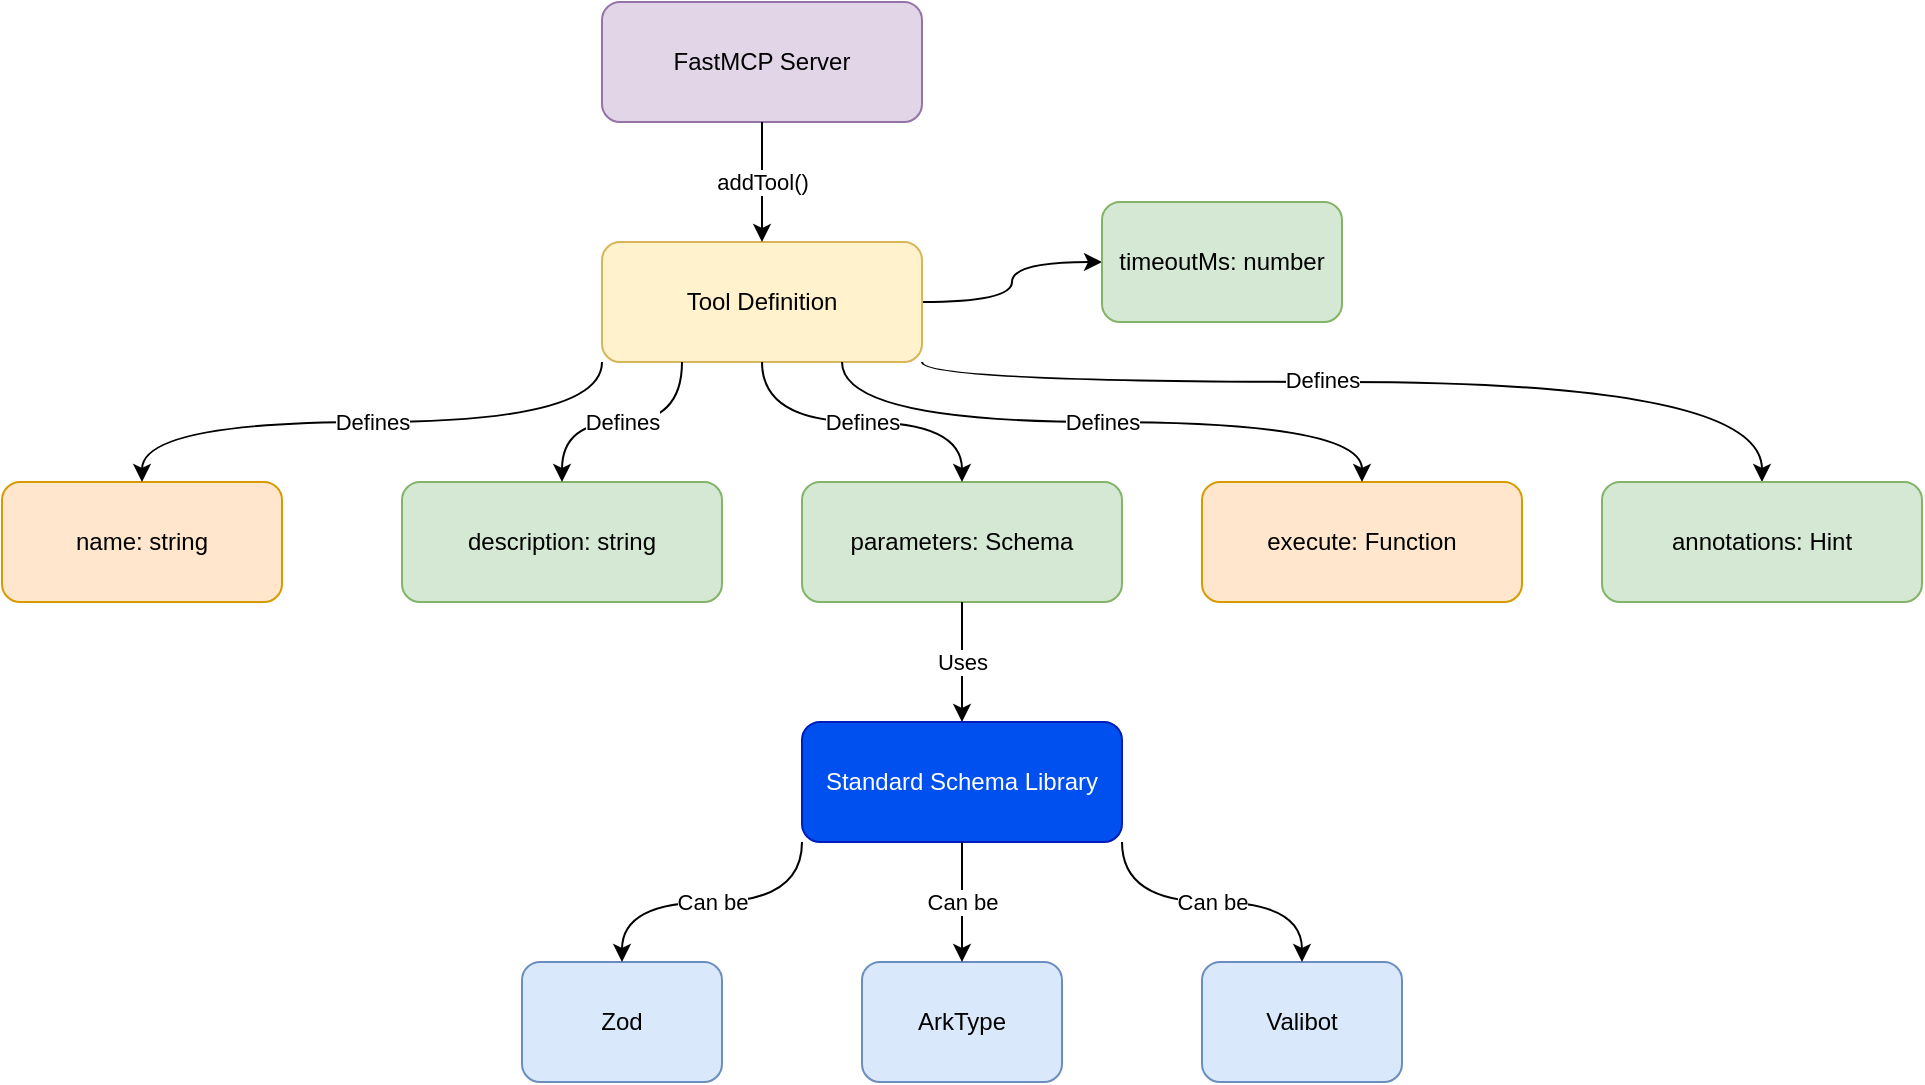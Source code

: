 <mxfile version="25.0.2" pages="3">
  <diagram name="Page-1" id="oFYBXz-C6Lq4bo9cLhtk">
    <mxGraphModel dx="1223" dy="941" grid="1" gridSize="10" guides="1" tooltips="1" connect="1" arrows="1" fold="1" page="1" pageScale="1" pageWidth="827" pageHeight="1169" math="0" shadow="0">
      <root>
        <mxCell id="0" />
        <mxCell id="1" parent="0" />
        <mxCell id="LUWn8Qhrm_A89FovEUzb-1" value="FastMCP Server" style="rounded=1;whiteSpace=wrap;html=1;fillColor=#e1d5e7;strokeColor=#9673a6;" vertex="1" parent="1">
          <mxGeometry x="340" y="40" width="160" height="60" as="geometry" />
        </mxCell>
        <mxCell id="LUWn8Qhrm_A89FovEUzb-22" style="edgeStyle=orthogonalEdgeStyle;rounded=0;orthogonalLoop=1;jettySize=auto;html=1;exitX=1;exitY=1;exitDx=0;exitDy=0;curved=1;" edge="1" parent="1" source="LUWn8Qhrm_A89FovEUzb-2" target="LUWn8Qhrm_A89FovEUzb-21">
          <mxGeometry relative="1" as="geometry">
            <Array as="points">
              <mxPoint x="500" y="230" />
              <mxPoint x="920" y="230" />
            </Array>
          </mxGeometry>
        </mxCell>
        <mxCell id="LUWn8Qhrm_A89FovEUzb-23" value="Defines" style="edgeLabel;html=1;align=center;verticalAlign=middle;resizable=0;points=[];" vertex="1" connectable="0" parent="LUWn8Qhrm_A89FovEUzb-22">
          <mxGeometry x="-0.126" y="1" relative="1" as="geometry">
            <mxPoint as="offset" />
          </mxGeometry>
        </mxCell>
        <mxCell id="LUWn8Qhrm_A89FovEUzb-26" style="edgeStyle=orthogonalEdgeStyle;rounded=0;orthogonalLoop=1;jettySize=auto;html=1;exitX=1;exitY=0.5;exitDx=0;exitDy=0;curved=1;" edge="1" parent="1" source="LUWn8Qhrm_A89FovEUzb-2" target="LUWn8Qhrm_A89FovEUzb-25">
          <mxGeometry relative="1" as="geometry" />
        </mxCell>
        <mxCell id="LUWn8Qhrm_A89FovEUzb-2" value="Tool Definition" style="rounded=1;whiteSpace=wrap;html=1;fillColor=#fff2cc;strokeColor=#d6b656;" vertex="1" parent="1">
          <mxGeometry x="340" y="160" width="160" height="60" as="geometry" />
        </mxCell>
        <mxCell id="LUWn8Qhrm_A89FovEUzb-3" value="name: string" style="rounded=1;whiteSpace=wrap;html=1;fillColor=#ffe6cc;strokeColor=#d79b00;" vertex="1" parent="1">
          <mxGeometry x="40" y="280" width="140" height="60" as="geometry" />
        </mxCell>
        <mxCell id="LUWn8Qhrm_A89FovEUzb-4" value="description: string" style="rounded=1;whiteSpace=wrap;html=1;fillColor=#d5e8d4;strokeColor=#82b366;" vertex="1" parent="1">
          <mxGeometry x="240" y="280" width="160" height="60" as="geometry" />
        </mxCell>
        <mxCell id="LUWn8Qhrm_A89FovEUzb-5" value="parameters: Schema" style="rounded=1;whiteSpace=wrap;html=1;fillColor=#d5e8d4;strokeColor=#82b366;" vertex="1" parent="1">
          <mxGeometry x="440" y="280" width="160" height="60" as="geometry" />
        </mxCell>
        <mxCell id="LUWn8Qhrm_A89FovEUzb-6" value="execute: Function" style="rounded=1;whiteSpace=wrap;html=1;fillColor=#ffe6cc;strokeColor=#d79b00;" vertex="1" parent="1">
          <mxGeometry x="640" y="280" width="160" height="60" as="geometry" />
        </mxCell>
        <mxCell id="LUWn8Qhrm_A89FovEUzb-7" value="Standard Schema Library" style="rounded=1;whiteSpace=wrap;html=1;fillColor=#0050ef;strokeColor=#001DBC;fontColor=#ffffff;" vertex="1" parent="1">
          <mxGeometry x="440" y="400" width="160" height="60" as="geometry" />
        </mxCell>
        <mxCell id="LUWn8Qhrm_A89FovEUzb-8" value="Zod" style="rounded=1;whiteSpace=wrap;html=1;fillColor=#dae8fc;strokeColor=#6c8ebf;" vertex="1" parent="1">
          <mxGeometry x="300" y="520" width="100" height="60" as="geometry" />
        </mxCell>
        <mxCell id="LUWn8Qhrm_A89FovEUzb-9" value="ArkType" style="rounded=1;whiteSpace=wrap;html=1;fillColor=#dae8fc;strokeColor=#6c8ebf;" vertex="1" parent="1">
          <mxGeometry x="470" y="520" width="100" height="60" as="geometry" />
        </mxCell>
        <mxCell id="LUWn8Qhrm_A89FovEUzb-10" value="Valibot" style="rounded=1;whiteSpace=wrap;html=1;fillColor=#dae8fc;strokeColor=#6c8ebf;" vertex="1" parent="1">
          <mxGeometry x="640" y="520" width="100" height="60" as="geometry" />
        </mxCell>
        <mxCell id="LUWn8Qhrm_A89FovEUzb-11" value="addTool()" style="edgeStyle=orthogonalEdgeStyle;curved=1;rounded=0;orthogonalLoop=1;jettySize=auto;html=1;exitX=0.5;exitY=1;exitDx=0;exitDy=0;entryX=0.5;entryY=0;entryDx=0;entryDy=0;" edge="1" parent="1" source="LUWn8Qhrm_A89FovEUzb-1" target="LUWn8Qhrm_A89FovEUzb-2">
          <mxGeometry relative="1" as="geometry" />
        </mxCell>
        <mxCell id="LUWn8Qhrm_A89FovEUzb-12" value="Defines" style="edgeStyle=orthogonalEdgeStyle;curved=1;rounded=0;orthogonalLoop=1;jettySize=auto;html=1;exitX=0;exitY=1;exitDx=0;exitDy=0;entryX=0.5;entryY=0;entryDx=0;entryDy=0;" edge="1" parent="1" source="LUWn8Qhrm_A89FovEUzb-2" target="LUWn8Qhrm_A89FovEUzb-3">
          <mxGeometry relative="1" as="geometry" />
        </mxCell>
        <mxCell id="LUWn8Qhrm_A89FovEUzb-13" value="Defines" style="edgeStyle=orthogonalEdgeStyle;curved=1;rounded=0;orthogonalLoop=1;jettySize=auto;html=1;exitX=0.25;exitY=1;exitDx=0;exitDy=0;entryX=0.5;entryY=0;entryDx=0;entryDy=0;" edge="1" parent="1" source="LUWn8Qhrm_A89FovEUzb-2" target="LUWn8Qhrm_A89FovEUzb-4">
          <mxGeometry relative="1" as="geometry" />
        </mxCell>
        <mxCell id="LUWn8Qhrm_A89FovEUzb-14" value="Defines" style="edgeStyle=orthogonalEdgeStyle;curved=1;rounded=0;orthogonalLoop=1;jettySize=auto;html=1;exitX=0.5;exitY=1;exitDx=0;exitDy=0;entryX=0.5;entryY=0;entryDx=0;entryDy=0;" edge="1" parent="1" source="LUWn8Qhrm_A89FovEUzb-2" target="LUWn8Qhrm_A89FovEUzb-5">
          <mxGeometry relative="1" as="geometry" />
        </mxCell>
        <mxCell id="LUWn8Qhrm_A89FovEUzb-15" value="Defines" style="edgeStyle=orthogonalEdgeStyle;curved=1;rounded=0;orthogonalLoop=1;jettySize=auto;html=1;exitX=0.75;exitY=1;exitDx=0;exitDy=0;entryX=0.5;entryY=0;entryDx=0;entryDy=0;" edge="1" parent="1" source="LUWn8Qhrm_A89FovEUzb-2" target="LUWn8Qhrm_A89FovEUzb-6">
          <mxGeometry relative="1" as="geometry" />
        </mxCell>
        <mxCell id="LUWn8Qhrm_A89FovEUzb-16" value="Uses" style="edgeStyle=orthogonalEdgeStyle;curved=1;rounded=0;orthogonalLoop=1;jettySize=auto;html=1;exitX=0.5;exitY=1;exitDx=0;exitDy=0;entryX=0.5;entryY=0;entryDx=0;entryDy=0;" edge="1" parent="1" source="LUWn8Qhrm_A89FovEUzb-5" target="LUWn8Qhrm_A89FovEUzb-7">
          <mxGeometry relative="1" as="geometry" />
        </mxCell>
        <mxCell id="LUWn8Qhrm_A89FovEUzb-17" value="Can be" style="edgeStyle=orthogonalEdgeStyle;curved=1;rounded=0;orthogonalLoop=1;jettySize=auto;html=1;exitX=0;exitY=1;exitDx=0;exitDy=0;entryX=0.5;entryY=0;entryDx=0;entryDy=0;" edge="1" parent="1" source="LUWn8Qhrm_A89FovEUzb-7" target="LUWn8Qhrm_A89FovEUzb-8">
          <mxGeometry relative="1" as="geometry" />
        </mxCell>
        <mxCell id="LUWn8Qhrm_A89FovEUzb-18" value="Can be" style="edgeStyle=orthogonalEdgeStyle;curved=1;rounded=0;orthogonalLoop=1;jettySize=auto;html=1;exitX=0.5;exitY=1;exitDx=0;exitDy=0;entryX=0.5;entryY=0;entryDx=0;entryDy=0;" edge="1" parent="1" source="LUWn8Qhrm_A89FovEUzb-7" target="LUWn8Qhrm_A89FovEUzb-9">
          <mxGeometry relative="1" as="geometry" />
        </mxCell>
        <mxCell id="LUWn8Qhrm_A89FovEUzb-19" value="Can be" style="edgeStyle=orthogonalEdgeStyle;curved=1;rounded=0;orthogonalLoop=1;jettySize=auto;html=1;exitX=1;exitY=1;exitDx=0;exitDy=0;entryX=0.5;entryY=0;entryDx=0;entryDy=0;" edge="1" parent="1" source="LUWn8Qhrm_A89FovEUzb-7" target="LUWn8Qhrm_A89FovEUzb-10">
          <mxGeometry relative="1" as="geometry" />
        </mxCell>
        <mxCell id="LUWn8Qhrm_A89FovEUzb-21" value="annotations: Hint" style="rounded=1;whiteSpace=wrap;html=1;fillColor=#d5e8d4;strokeColor=#82b366;" vertex="1" parent="1">
          <mxGeometry x="840" y="280" width="160" height="60" as="geometry" />
        </mxCell>
        <mxCell id="LUWn8Qhrm_A89FovEUzb-25" value="timeoutMs: number" style="rounded=1;whiteSpace=wrap;html=1;fillColor=#d5e8d4;strokeColor=#82b366;" vertex="1" parent="1">
          <mxGeometry x="590" y="140" width="120" height="60" as="geometry" />
        </mxCell>
      </root>
    </mxGraphModel>
  </diagram>
  <diagram id="-CIZ-fWGRjJt4h3l2z4x" name="Page-2">
    <mxGraphModel dx="1048" dy="806" grid="1" gridSize="10" guides="1" tooltips="1" connect="1" arrows="1" fold="1" page="1" pageScale="1" pageWidth="827" pageHeight="1169" math="0" shadow="0">
      <root>
        <mxCell id="0" />
        <mxCell id="1" parent="0" />
        <mxCell id="otdnIoz9Jud9cJWrriXo-37" value="" style="rounded=0;whiteSpace=wrap;html=1;fillColor=#f5f5f5;fontColor=#333333;strokeColor=#666666;opacity=40;" vertex="1" parent="1">
          <mxGeometry x="40" y="180" width="770" height="670" as="geometry" />
        </mxCell>
        <mxCell id="otdnIoz9Jud9cJWrriXo-36" value="" style="rounded=0;whiteSpace=wrap;html=1;fillColor=#ffe6cc;strokeColor=#d79b00;opacity=40;" vertex="1" parent="1">
          <mxGeometry x="50" y="440" width="750" height="150" as="geometry" />
        </mxCell>
        <mxCell id="otdnIoz9Jud9cJWrriXo-35" value="" style="rounded=0;whiteSpace=wrap;html=1;fillColor=#dae8fc;strokeColor=#6c8ebf;opacity=40;" vertex="1" parent="1">
          <mxGeometry x="50" y="280" width="750" height="150" as="geometry" />
        </mxCell>
        <mxCell id="otdnIoz9Jud9cJWrriXo-12" value="Client" style="shape=umlLifeline;perimeter=lifelinePerimeter;whiteSpace=wrap;html=1;container=1;collapsible=0;recursiveResize=0;outlineConnect=0;rounded=1;shadow=0;comic=0;labelBackgroundColor=none;strokeWidth=1;fontFamily=Verdana;fontSize=12;align=center;fillColor=#6a00ff;fontColor=#ffffff;strokeColor=#3700CC;" vertex="1" parent="1">
          <mxGeometry x="50" y="40" width="100" height="920" as="geometry" />
        </mxCell>
        <mxCell id="otdnIoz9Jud9cJWrriXo-13" value="&quot;FastMCP Server&quot;" style="shape=umlLifeline;perimeter=lifelinePerimeter;whiteSpace=wrap;html=1;container=1;collapsible=0;recursiveResize=0;outlineConnect=0;rounded=1;shadow=0;comic=0;labelBackgroundColor=none;strokeWidth=1;fontFamily=Verdana;fontSize=12;align=center;fillColor=#008a00;fontColor=#ffffff;strokeColor=#005700;" vertex="1" parent="1">
          <mxGeometry x="250" y="40" width="100" height="920" as="geometry" />
        </mxCell>
        <mxCell id="otdnIoz9Jud9cJWrriXo-14" value="&quot;Parameter Validation&quot;" style="shape=umlLifeline;perimeter=lifelinePerimeter;whiteSpace=wrap;html=1;container=1;collapsible=0;recursiveResize=0;outlineConnect=0;rounded=1;shadow=0;comic=0;labelBackgroundColor=none;strokeWidth=1;fontFamily=Verdana;fontSize=12;align=center;fillColor=#a20025;fontColor=#ffffff;strokeColor=#6F0000;" vertex="1" parent="1">
          <mxGeometry x="450" y="40" width="130" height="920" as="geometry" />
        </mxCell>
        <mxCell id="otdnIoz9Jud9cJWrriXo-15" value="&quot;Tool Execution&quot;" style="shape=umlLifeline;perimeter=lifelinePerimeter;whiteSpace=wrap;html=1;container=1;collapsible=0;recursiveResize=0;outlineConnect=0;rounded=1;shadow=0;comic=0;labelBackgroundColor=none;strokeWidth=1;fontFamily=Verdana;fontSize=12;align=center;fillColor=#1ba1e2;fontColor=#ffffff;strokeColor=#006EAF;" vertex="1" parent="1">
          <mxGeometry x="650" y="40" width="100" height="920" as="geometry" />
        </mxCell>
        <mxCell id="otdnIoz9Jud9cJWrriXo-16" value="Call Tool Request" style="html=1;verticalAlign=bottom;endArrow=block;labelBackgroundColor=none;fontFamily=Verdana;fontSize=12;edgeStyle=orthogonalEdgeStyle;curved=1;" edge="1" parent="1" source="otdnIoz9Jud9cJWrriXo-12">
          <mxGeometry relative="1" as="geometry">
            <mxPoint x="100" y="120" as="sourcePoint" />
            <mxPoint x="290" y="120" as="targetPoint" />
            <Array as="points">
              <mxPoint x="100" y="120" />
              <mxPoint x="290" y="120" />
            </Array>
          </mxGeometry>
        </mxCell>
        <mxCell id="otdnIoz9Jud9cJWrriXo-17" value="Validate Parameters" style="html=1;verticalAlign=bottom;endArrow=block;entryX=0;entryY=0;labelBackgroundColor=none;fontFamily=Verdana;fontSize=12;edgeStyle=orthogonalEdgeStyle;curved=1;" edge="1" parent="1">
          <mxGeometry relative="1" as="geometry">
            <mxPoint x="300" y="170" as="sourcePoint" />
            <mxPoint x="510" y="170" as="targetPoint" />
            <Array as="points">
              <mxPoint x="300" y="170" />
              <mxPoint x="510" y="170" />
            </Array>
          </mxGeometry>
        </mxCell>
        <mxCell id="otdnIoz9Jud9cJWrriXo-18" value="alt" style="shape=umlFrame;whiteSpace=wrap;html=1;width=50;height=20;boundedLbl=1;verticalAlign=middle;align=left;spacingLeft=5;fillColor=#f5f5f5;fontColor=#333333;strokeColor=#666666;" vertex="1" parent="1">
          <mxGeometry x="40" y="180" width="770" height="670" as="geometry" />
        </mxCell>
        <mxCell id="otdnIoz9Jud9cJWrriXo-19" value="[Parameters Valid]" style="text;html=1;strokeColor=none;fillColor=none;align=center;verticalAlign=middle;whiteSpace=wrap;rounded=0;" vertex="1" parent="1">
          <mxGeometry x="370" y="180" width="120" height="20" as="geometry" />
        </mxCell>
        <mxCell id="otdnIoz9Jud9cJWrriXo-20" value="Execute with Validated Args" style="html=1;verticalAlign=bottom;endArrow=block;labelBackgroundColor=none;fontFamily=Verdana;fontSize=12;edgeStyle=orthogonalEdgeStyle;curved=1;" edge="1" parent="1">
          <mxGeometry relative="1" as="geometry">
            <mxPoint x="515" y="270" as="sourcePoint" />
            <mxPoint x="695" y="270" as="targetPoint" />
            <Array as="points">
              <mxPoint x="515" y="270" />
              <mxPoint x="695" y="270" />
            </Array>
          </mxGeometry>
        </mxCell>
        <mxCell id="otdnIoz9Jud9cJWrriXo-21" value="opt" style="shape=umlFrame;whiteSpace=wrap;html=1;width=50;height=20;boundedLbl=1;verticalAlign=middle;align=left;spacingLeft=5;fillColor=#dae8fc;strokeColor=#6c8ebf;" vertex="1" parent="1">
          <mxGeometry x="50" y="280" width="750" height="150" as="geometry" />
        </mxCell>
        <mxCell id="otdnIoz9Jud9cJWrriXo-22" value="[Progress Reporting]" style="text;html=1;strokeColor=none;fillColor=none;align=center;verticalAlign=middle;whiteSpace=wrap;rounded=0;" vertex="1" parent="1">
          <mxGeometry x="370" y="280" width="130" height="20" as="geometry" />
        </mxCell>
        <mxCell id="otdnIoz9Jud9cJWrriXo-23" value="reportProgress()" style="html=1;verticalAlign=bottom;endArrow=block;labelBackgroundColor=none;fontFamily=Verdana;fontSize=12;edgeStyle=orthogonalEdgeStyle;curved=1;" edge="1" parent="1">
          <mxGeometry relative="1" as="geometry">
            <mxPoint x="695" y="365" as="sourcePoint" />
            <mxPoint x="300" y="365" as="targetPoint" />
            <Array as="points">
              <mxPoint x="695" y="365" />
              <mxPoint x="300" y="365" />
            </Array>
          </mxGeometry>
        </mxCell>
        <mxCell id="otdnIoz9Jud9cJWrriXo-24" value="Progress Update" style="html=1;verticalAlign=bottom;endArrow=block;labelBackgroundColor=none;fontFamily=Verdana;fontSize=12;edgeStyle=orthogonalEdgeStyle;curved=1;" edge="1" parent="1">
          <mxGeometry relative="1" as="geometry">
            <mxPoint x="295" y="415" as="sourcePoint" />
            <mxPoint x="100" y="415" as="targetPoint" />
            <Array as="points">
              <mxPoint x="295" y="415" />
              <mxPoint x="100" y="415" />
            </Array>
          </mxGeometry>
        </mxCell>
        <mxCell id="otdnIoz9Jud9cJWrriXo-25" value="opt" style="shape=umlFrame;whiteSpace=wrap;html=1;width=50;height=20;boundedLbl=1;verticalAlign=middle;align=left;spacingLeft=5;fillColor=#ffe6cc;strokeColor=#d79b00;" vertex="1" parent="1">
          <mxGeometry x="50" y="440" width="750" height="150" as="geometry" />
        </mxCell>
        <mxCell id="otdnIoz9Jud9cJWrriXo-26" value="[Logging]" style="text;html=1;strokeColor=none;fillColor=none;align=center;verticalAlign=middle;whiteSpace=wrap;rounded=0;" vertex="1" parent="1">
          <mxGeometry x="370" y="440" width="130" height="20" as="geometry" />
        </mxCell>
        <mxCell id="otdnIoz9Jud9cJWrriXo-27" value="log.info/debug/warn/error()" style="html=1;verticalAlign=bottom;endArrow=block;labelBackgroundColor=none;fontFamily=Verdana;fontSize=12;edgeStyle=orthogonalEdgeStyle;curved=1;" edge="1" parent="1">
          <mxGeometry relative="1" as="geometry">
            <mxPoint x="695" y="525" as="sourcePoint" />
            <mxPoint x="300" y="525" as="targetPoint" />
            <Array as="points">
              <mxPoint x="695" y="525" />
              <mxPoint x="300" y="525" />
            </Array>
          </mxGeometry>
        </mxCell>
        <mxCell id="otdnIoz9Jud9cJWrriXo-28" value="Log Message" style="html=1;verticalAlign=bottom;endArrow=block;labelBackgroundColor=none;fontFamily=Verdana;fontSize=12;edgeStyle=orthogonalEdgeStyle;curved=1;" edge="1" parent="1">
          <mxGeometry relative="1" as="geometry">
            <mxPoint x="295" y="575" as="sourcePoint" />
            <mxPoint x="100" y="575" as="targetPoint" />
            <Array as="points">
              <mxPoint x="295" y="575" />
              <mxPoint x="100" y="575" />
            </Array>
          </mxGeometry>
        </mxCell>
        <mxCell id="otdnIoz9Jud9cJWrriXo-29" value="Return Result" style="html=1;verticalAlign=bottom;endArrow=block;labelBackgroundColor=none;fontFamily=Verdana;fontSize=12;edgeStyle=orthogonalEdgeStyle;curved=1;" edge="1" parent="1">
          <mxGeometry relative="1" as="geometry">
            <mxPoint x="695" y="640" as="sourcePoint" />
            <mxPoint x="300" y="640" as="targetPoint" />
            <Array as="points">
              <mxPoint x="695" y="640" />
              <mxPoint x="300" y="640" />
            </Array>
          </mxGeometry>
        </mxCell>
        <mxCell id="otdnIoz9Jud9cJWrriXo-30" value="Tool Result (Content)" style="html=1;verticalAlign=bottom;endArrow=block;labelBackgroundColor=none;fontFamily=Verdana;fontSize=12;edgeStyle=orthogonalEdgeStyle;curved=1;" edge="1" parent="1">
          <mxGeometry relative="1" as="geometry">
            <mxPoint x="295" y="690" as="sourcePoint" />
            <mxPoint x="100" y="690" as="targetPoint" />
            <Array as="points">
              <mxPoint x="295" y="690" />
              <mxPoint x="100" y="690" />
            </Array>
          </mxGeometry>
        </mxCell>
        <mxCell id="otdnIoz9Jud9cJWrriXo-31" value="" style="endArrow=none;dashed=1;html=1;rounded=0;exitX=0;exitY=0.7;exitDx=0;exitDy=0;exitPerimeter=0;entryX=1;entryY=0.701;entryDx=0;entryDy=0;entryPerimeter=0;" edge="1" parent="1">
          <mxGeometry width="50" height="50" relative="1" as="geometry">
            <mxPoint x="40" y="709.29" as="sourcePoint" />
            <mxPoint x="810" y="709.96" as="targetPoint" />
          </mxGeometry>
        </mxCell>
        <mxCell id="otdnIoz9Jud9cJWrriXo-32" value="[Parameters Invalid]" style="text;html=1;strokeColor=none;fillColor=none;align=center;verticalAlign=middle;whiteSpace=wrap;rounded=0;" vertex="1" parent="1">
          <mxGeometry x="370" y="710" width="120" height="20" as="geometry" />
        </mxCell>
        <mxCell id="otdnIoz9Jud9cJWrriXo-33" value="Validation Error" style="html=1;verticalAlign=bottom;endArrow=block;labelBackgroundColor=none;fontFamily=Verdana;fontSize=12;edgeStyle=orthogonalEdgeStyle;curved=1;" edge="1" parent="1">
          <mxGeometry relative="1" as="geometry">
            <mxPoint x="510" y="790" as="sourcePoint" />
            <mxPoint x="300" y="790" as="targetPoint" />
            <Array as="points">
              <mxPoint x="510" y="790" />
              <mxPoint x="300" y="790" />
            </Array>
          </mxGeometry>
        </mxCell>
        <mxCell id="otdnIoz9Jud9cJWrriXo-34" value="InvalidParams Error" style="html=1;verticalAlign=bottom;endArrow=block;labelBackgroundColor=none;fontFamily=Verdana;fontSize=12;edgeStyle=orthogonalEdgeStyle;curved=1;" edge="1" parent="1">
          <mxGeometry relative="1" as="geometry">
            <mxPoint x="295" y="840" as="sourcePoint" />
            <mxPoint x="100" y="840" as="targetPoint" />
            <Array as="points">
              <mxPoint x="295" y="840" />
              <mxPoint x="100" y="840" />
            </Array>
          </mxGeometry>
        </mxCell>
      </root>
    </mxGraphModel>
  </diagram>
  <diagram id="VfPKn38Tdkk-3Tib_up8" name="Page-3">
    <mxGraphModel dx="1467" dy="1129" grid="1" gridSize="10" guides="1" tooltips="1" connect="1" arrows="1" fold="1" page="1" pageScale="1" pageWidth="827" pageHeight="1169" math="0" shadow="0">
      <root>
        <mxCell id="0" />
        <mxCell id="1" parent="0" />
      </root>
    </mxGraphModel>
  </diagram>
</mxfile>
